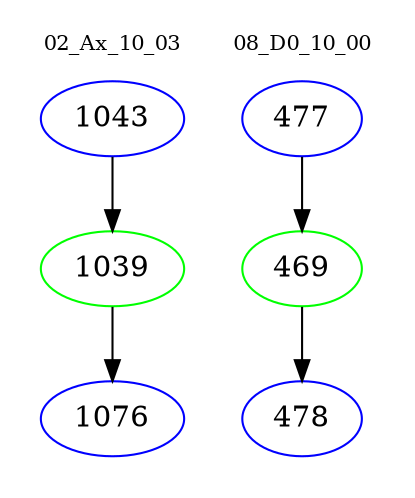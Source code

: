 digraph{
subgraph cluster_0 {
color = white
label = "02_Ax_10_03";
fontsize=10;
T0_1043 [label="1043", color="blue"]
T0_1043 -> T0_1039 [color="black"]
T0_1039 [label="1039", color="green"]
T0_1039 -> T0_1076 [color="black"]
T0_1076 [label="1076", color="blue"]
}
subgraph cluster_1 {
color = white
label = "08_D0_10_00";
fontsize=10;
T1_477 [label="477", color="blue"]
T1_477 -> T1_469 [color="black"]
T1_469 [label="469", color="green"]
T1_469 -> T1_478 [color="black"]
T1_478 [label="478", color="blue"]
}
}
